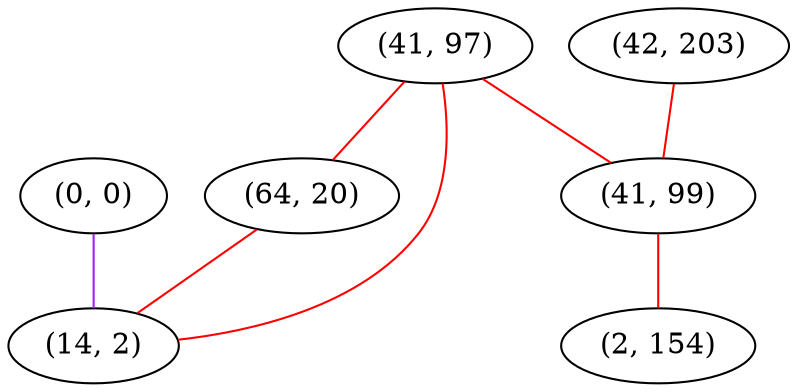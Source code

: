 graph "" {
"(0, 0)";
"(42, 203)";
"(41, 97)";
"(64, 20)";
"(41, 99)";
"(14, 2)";
"(2, 154)";
"(0, 0)" -- "(14, 2)"  [color=purple, key=0, weight=4];
"(42, 203)" -- "(41, 99)"  [color=red, key=0, weight=1];
"(41, 97)" -- "(14, 2)"  [color=red, key=0, weight=1];
"(41, 97)" -- "(41, 99)"  [color=red, key=0, weight=1];
"(41, 97)" -- "(64, 20)"  [color=red, key=0, weight=1];
"(64, 20)" -- "(14, 2)"  [color=red, key=0, weight=1];
"(41, 99)" -- "(2, 154)"  [color=red, key=0, weight=1];
}
